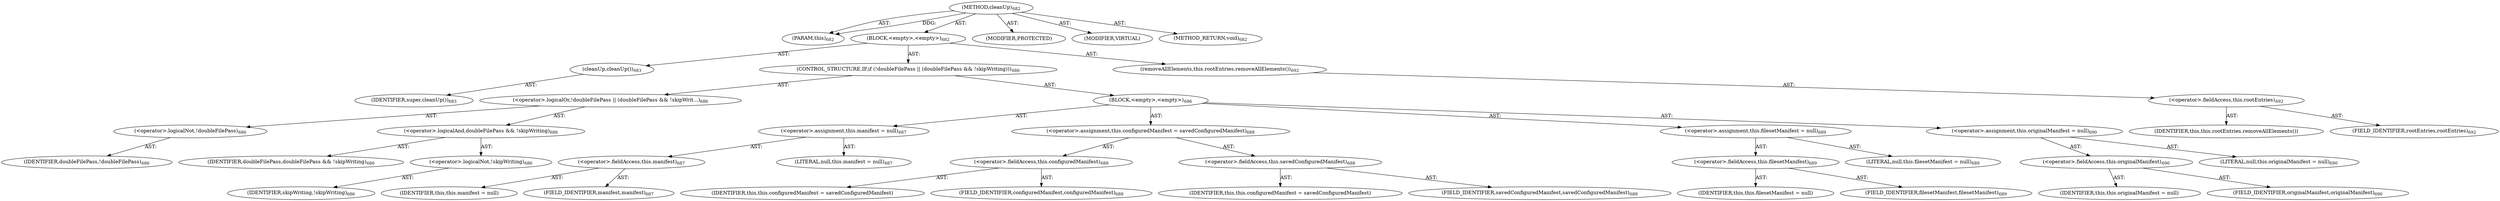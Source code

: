 digraph "cleanUp" {  
"111669149717" [label = <(METHOD,cleanUp)<SUB>682</SUB>> ]
"115964117041" [label = <(PARAM,this)<SUB>682</SUB>> ]
"25769803885" [label = <(BLOCK,&lt;empty&gt;,&lt;empty&gt;)<SUB>682</SUB>> ]
"30064771482" [label = <(cleanUp,cleanUp())<SUB>683</SUB>> ]
"68719477098" [label = <(IDENTIFIER,super,cleanUp())<SUB>683</SUB>> ]
"47244640333" [label = <(CONTROL_STRUCTURE,IF,if (!doubleFilePass || (doubleFilePass &amp;&amp; !skipWriting)))<SUB>686</SUB>> ]
"30064771483" [label = <(&lt;operator&gt;.logicalOr,!doubleFilePass || (doubleFilePass &amp;&amp; !skipWrit...)<SUB>686</SUB>> ]
"30064771484" [label = <(&lt;operator&gt;.logicalNot,!doubleFilePass)<SUB>686</SUB>> ]
"68719477099" [label = <(IDENTIFIER,doubleFilePass,!doubleFilePass)<SUB>686</SUB>> ]
"30064771485" [label = <(&lt;operator&gt;.logicalAnd,doubleFilePass &amp;&amp; !skipWriting)<SUB>686</SUB>> ]
"68719477100" [label = <(IDENTIFIER,doubleFilePass,doubleFilePass &amp;&amp; !skipWriting)<SUB>686</SUB>> ]
"30064771486" [label = <(&lt;operator&gt;.logicalNot,!skipWriting)<SUB>686</SUB>> ]
"68719477101" [label = <(IDENTIFIER,skipWriting,!skipWriting)<SUB>686</SUB>> ]
"25769803886" [label = <(BLOCK,&lt;empty&gt;,&lt;empty&gt;)<SUB>686</SUB>> ]
"30064771487" [label = <(&lt;operator&gt;.assignment,this.manifest = null)<SUB>687</SUB>> ]
"30064771488" [label = <(&lt;operator&gt;.fieldAccess,this.manifest)<SUB>687</SUB>> ]
"68719477102" [label = <(IDENTIFIER,this,this.manifest = null)> ]
"55834574922" [label = <(FIELD_IDENTIFIER,manifest,manifest)<SUB>687</SUB>> ]
"90194313308" [label = <(LITERAL,null,this.manifest = null)<SUB>687</SUB>> ]
"30064771489" [label = <(&lt;operator&gt;.assignment,this.configuredManifest = savedConfiguredManifest)<SUB>688</SUB>> ]
"30064771490" [label = <(&lt;operator&gt;.fieldAccess,this.configuredManifest)<SUB>688</SUB>> ]
"68719477103" [label = <(IDENTIFIER,this,this.configuredManifest = savedConfiguredManifest)> ]
"55834574923" [label = <(FIELD_IDENTIFIER,configuredManifest,configuredManifest)<SUB>688</SUB>> ]
"30064771491" [label = <(&lt;operator&gt;.fieldAccess,this.savedConfiguredManifest)<SUB>688</SUB>> ]
"68719477104" [label = <(IDENTIFIER,this,this.configuredManifest = savedConfiguredManifest)> ]
"55834574924" [label = <(FIELD_IDENTIFIER,savedConfiguredManifest,savedConfiguredManifest)<SUB>688</SUB>> ]
"30064771492" [label = <(&lt;operator&gt;.assignment,this.filesetManifest = null)<SUB>689</SUB>> ]
"30064771493" [label = <(&lt;operator&gt;.fieldAccess,this.filesetManifest)<SUB>689</SUB>> ]
"68719477105" [label = <(IDENTIFIER,this,this.filesetManifest = null)> ]
"55834574925" [label = <(FIELD_IDENTIFIER,filesetManifest,filesetManifest)<SUB>689</SUB>> ]
"90194313309" [label = <(LITERAL,null,this.filesetManifest = null)<SUB>689</SUB>> ]
"30064771494" [label = <(&lt;operator&gt;.assignment,this.originalManifest = null)<SUB>690</SUB>> ]
"30064771495" [label = <(&lt;operator&gt;.fieldAccess,this.originalManifest)<SUB>690</SUB>> ]
"68719477106" [label = <(IDENTIFIER,this,this.originalManifest = null)> ]
"55834574926" [label = <(FIELD_IDENTIFIER,originalManifest,originalManifest)<SUB>690</SUB>> ]
"90194313310" [label = <(LITERAL,null,this.originalManifest = null)<SUB>690</SUB>> ]
"30064771496" [label = <(removeAllElements,this.rootEntries.removeAllElements())<SUB>692</SUB>> ]
"30064771497" [label = <(&lt;operator&gt;.fieldAccess,this.rootEntries)<SUB>692</SUB>> ]
"68719477107" [label = <(IDENTIFIER,this,this.rootEntries.removeAllElements())> ]
"55834574927" [label = <(FIELD_IDENTIFIER,rootEntries,rootEntries)<SUB>692</SUB>> ]
"133143986234" [label = <(MODIFIER,PROTECTED)> ]
"133143986235" [label = <(MODIFIER,VIRTUAL)> ]
"128849018901" [label = <(METHOD_RETURN,void)<SUB>682</SUB>> ]
  "111669149717" -> "115964117041"  [ label = "AST: "] 
  "111669149717" -> "25769803885"  [ label = "AST: "] 
  "111669149717" -> "133143986234"  [ label = "AST: "] 
  "111669149717" -> "133143986235"  [ label = "AST: "] 
  "111669149717" -> "128849018901"  [ label = "AST: "] 
  "25769803885" -> "30064771482"  [ label = "AST: "] 
  "25769803885" -> "47244640333"  [ label = "AST: "] 
  "25769803885" -> "30064771496"  [ label = "AST: "] 
  "30064771482" -> "68719477098"  [ label = "AST: "] 
  "47244640333" -> "30064771483"  [ label = "AST: "] 
  "47244640333" -> "25769803886"  [ label = "AST: "] 
  "30064771483" -> "30064771484"  [ label = "AST: "] 
  "30064771483" -> "30064771485"  [ label = "AST: "] 
  "30064771484" -> "68719477099"  [ label = "AST: "] 
  "30064771485" -> "68719477100"  [ label = "AST: "] 
  "30064771485" -> "30064771486"  [ label = "AST: "] 
  "30064771486" -> "68719477101"  [ label = "AST: "] 
  "25769803886" -> "30064771487"  [ label = "AST: "] 
  "25769803886" -> "30064771489"  [ label = "AST: "] 
  "25769803886" -> "30064771492"  [ label = "AST: "] 
  "25769803886" -> "30064771494"  [ label = "AST: "] 
  "30064771487" -> "30064771488"  [ label = "AST: "] 
  "30064771487" -> "90194313308"  [ label = "AST: "] 
  "30064771488" -> "68719477102"  [ label = "AST: "] 
  "30064771488" -> "55834574922"  [ label = "AST: "] 
  "30064771489" -> "30064771490"  [ label = "AST: "] 
  "30064771489" -> "30064771491"  [ label = "AST: "] 
  "30064771490" -> "68719477103"  [ label = "AST: "] 
  "30064771490" -> "55834574923"  [ label = "AST: "] 
  "30064771491" -> "68719477104"  [ label = "AST: "] 
  "30064771491" -> "55834574924"  [ label = "AST: "] 
  "30064771492" -> "30064771493"  [ label = "AST: "] 
  "30064771492" -> "90194313309"  [ label = "AST: "] 
  "30064771493" -> "68719477105"  [ label = "AST: "] 
  "30064771493" -> "55834574925"  [ label = "AST: "] 
  "30064771494" -> "30064771495"  [ label = "AST: "] 
  "30064771494" -> "90194313310"  [ label = "AST: "] 
  "30064771495" -> "68719477106"  [ label = "AST: "] 
  "30064771495" -> "55834574926"  [ label = "AST: "] 
  "30064771496" -> "30064771497"  [ label = "AST: "] 
  "30064771497" -> "68719477107"  [ label = "AST: "] 
  "30064771497" -> "55834574927"  [ label = "AST: "] 
  "111669149717" -> "115964117041"  [ label = "DDG: "] 
}
